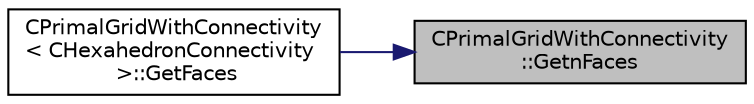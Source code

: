 digraph "CPrimalGridWithConnectivity::GetnFaces"
{
 // LATEX_PDF_SIZE
  edge [fontname="Helvetica",fontsize="10",labelfontname="Helvetica",labelfontsize="10"];
  node [fontname="Helvetica",fontsize="10",shape=record];
  rankdir="RL";
  Node1 [label="CPrimalGridWithConnectivity\l::GetnFaces",height=0.2,width=0.4,color="black", fillcolor="grey75", style="filled", fontcolor="black",tooltip="Get number of faces of the element."];
  Node1 -> Node2 [dir="back",color="midnightblue",fontsize="10",style="solid",fontname="Helvetica"];
  Node2 [label="CPrimalGridWithConnectivity\l\< CHexahedronConnectivity\l \>::GetFaces",height=0.2,width=0.4,color="black", fillcolor="white", style="filled",URL="$classCPrimalGridWithConnectivity.html#a466a0153c4429bde1511d7198528eded",tooltip=" "];
}

